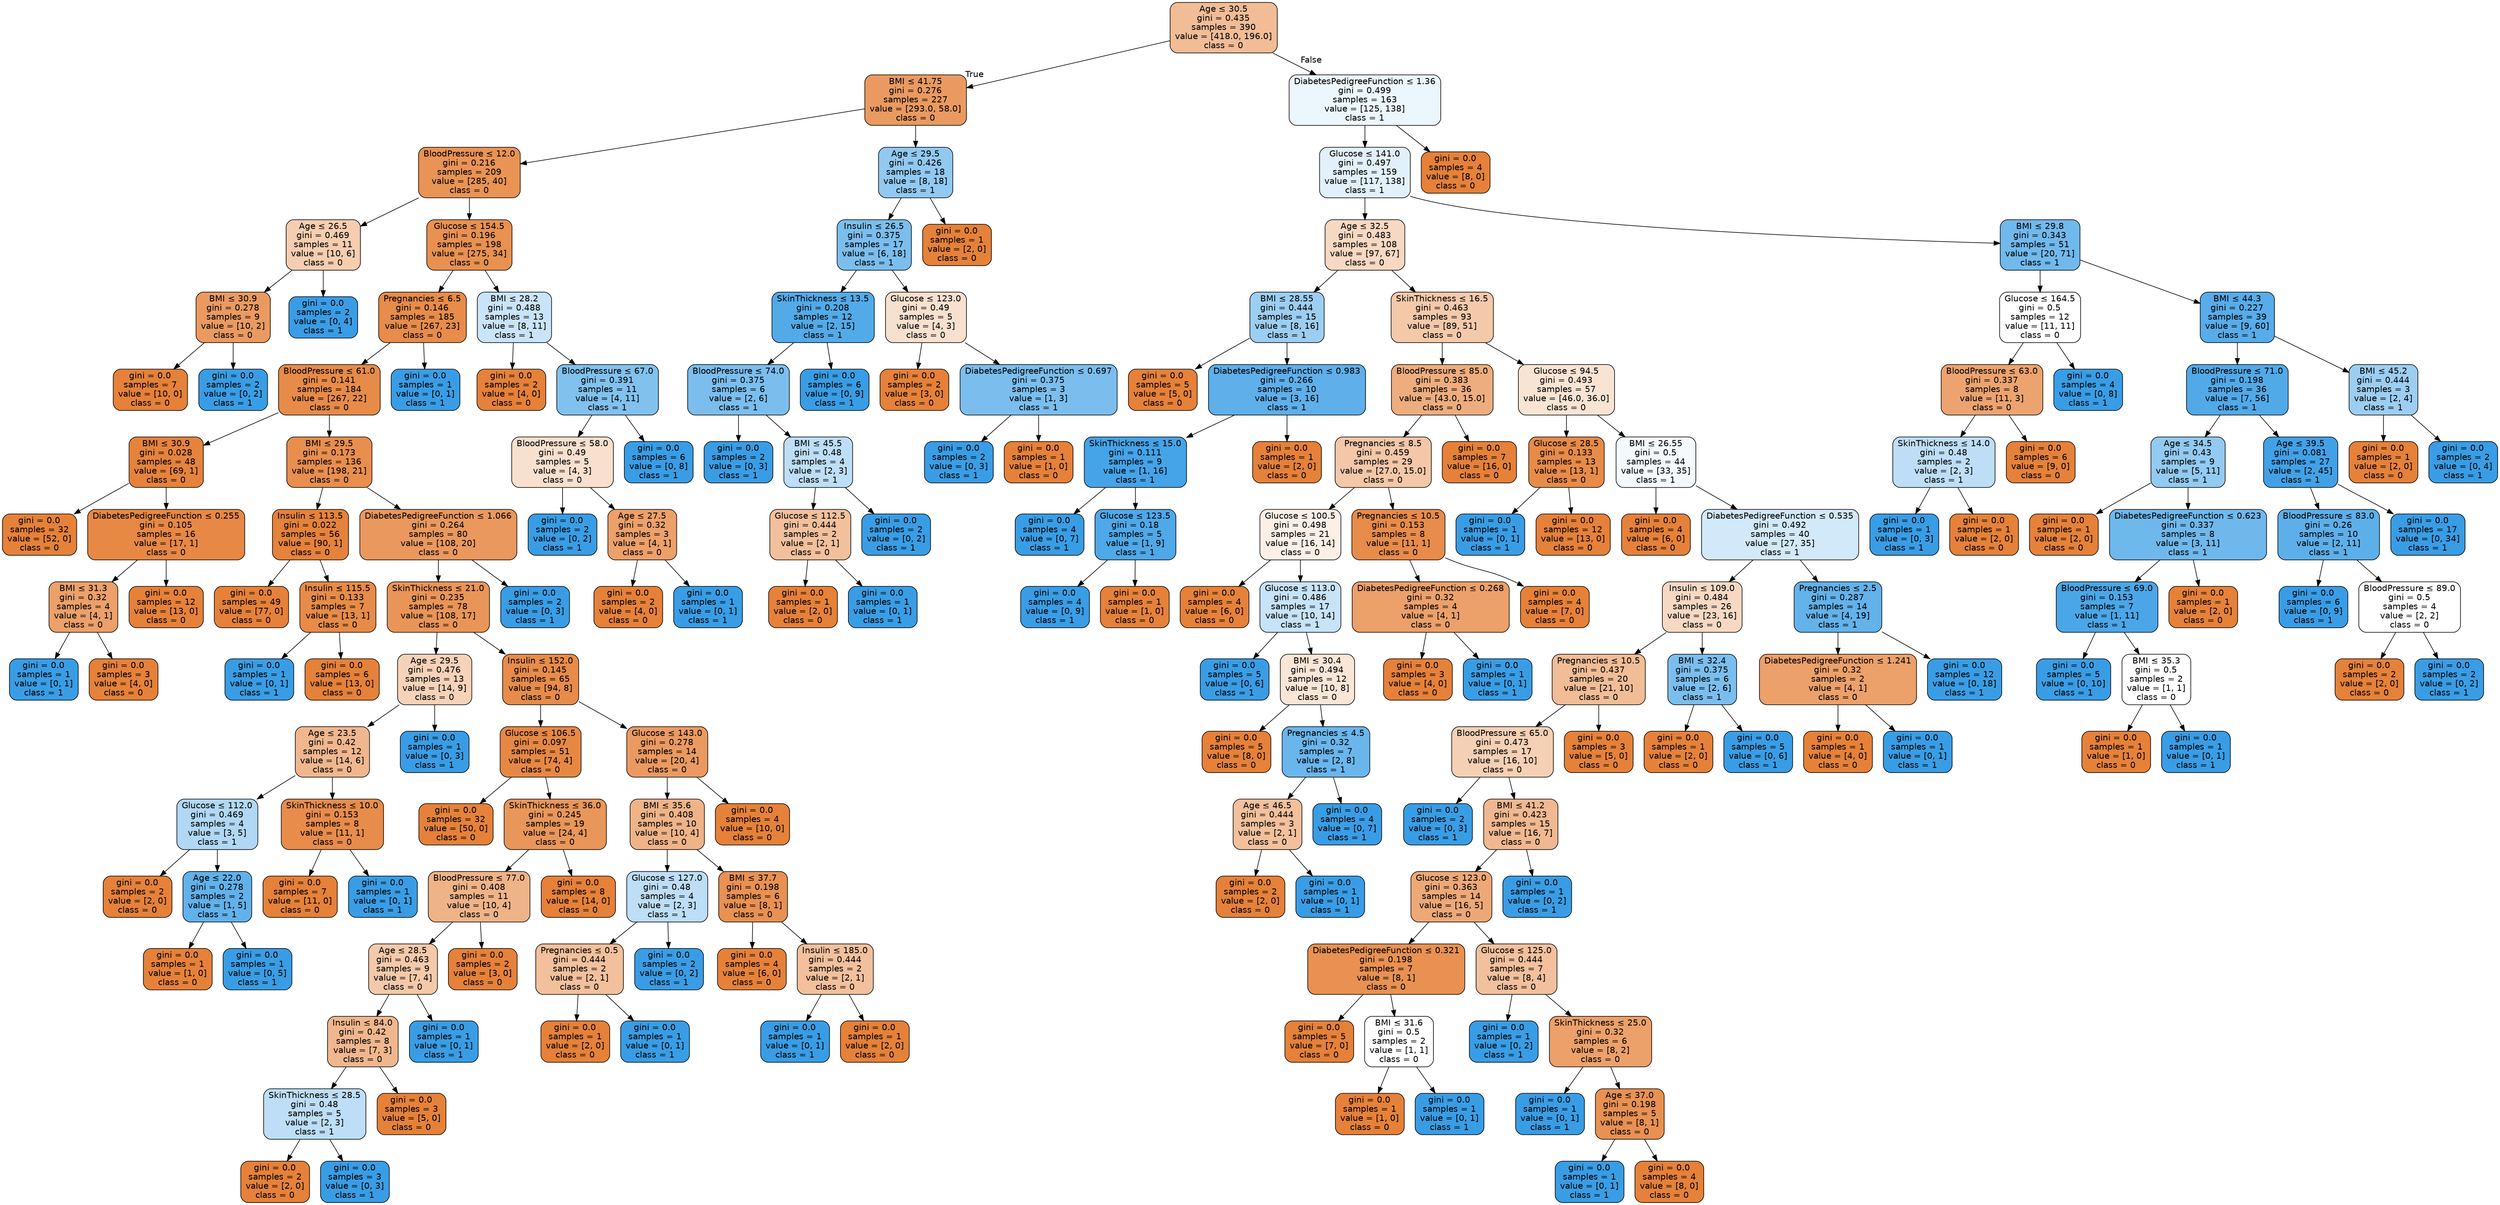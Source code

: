 digraph Tree {
node [shape=box, style="filled, rounded", color="black", fontname="helvetica"] ;
edge [fontname="helvetica"] ;
0 [label=<Age &le; 30.5<br/>gini = 0.435<br/>samples = 390<br/>value = [418.0, 196.0]<br/>class = 0>, fillcolor="#f1bc96"] ;
1 [label=<BMI &le; 41.75<br/>gini = 0.276<br/>samples = 227<br/>value = [293.0, 58.0]<br/>class = 0>, fillcolor="#ea9a60"] ;
0 -> 1 [labeldistance=2.5, labelangle=45, headlabel="True"] ;
2 [label=<BloodPressure &le; 12.0<br/>gini = 0.216<br/>samples = 209<br/>value = [285, 40]<br/>class = 0>, fillcolor="#e99355"] ;
1 -> 2 ;
3 [label=<Age &le; 26.5<br/>gini = 0.469<br/>samples = 11<br/>value = [10, 6]<br/>class = 0>, fillcolor="#f5cdb0"] ;
2 -> 3 ;
4 [label=<BMI &le; 30.9<br/>gini = 0.278<br/>samples = 9<br/>value = [10, 2]<br/>class = 0>, fillcolor="#ea9a61"] ;
3 -> 4 ;
5 [label=<gini = 0.0<br/>samples = 7<br/>value = [10, 0]<br/>class = 0>, fillcolor="#e58139"] ;
4 -> 5 ;
6 [label=<gini = 0.0<br/>samples = 2<br/>value = [0, 2]<br/>class = 1>, fillcolor="#399de5"] ;
4 -> 6 ;
7 [label=<gini = 0.0<br/>samples = 2<br/>value = [0, 4]<br/>class = 1>, fillcolor="#399de5"] ;
3 -> 7 ;
8 [label=<Glucose &le; 154.5<br/>gini = 0.196<br/>samples = 198<br/>value = [275, 34]<br/>class = 0>, fillcolor="#e89151"] ;
2 -> 8 ;
9 [label=<Pregnancies &le; 6.5<br/>gini = 0.146<br/>samples = 185<br/>value = [267, 23]<br/>class = 0>, fillcolor="#e78c4a"] ;
8 -> 9 ;
10 [label=<BloodPressure &le; 61.0<br/>gini = 0.141<br/>samples = 184<br/>value = [267, 22]<br/>class = 0>, fillcolor="#e78b49"] ;
9 -> 10 ;
11 [label=<BMI &le; 30.9<br/>gini = 0.028<br/>samples = 48<br/>value = [69, 1]<br/>class = 0>, fillcolor="#e5833c"] ;
10 -> 11 ;
12 [label=<gini = 0.0<br/>samples = 32<br/>value = [52, 0]<br/>class = 0>, fillcolor="#e58139"] ;
11 -> 12 ;
13 [label=<DiabetesPedigreeFunction &le; 0.255<br/>gini = 0.105<br/>samples = 16<br/>value = [17, 1]<br/>class = 0>, fillcolor="#e78845"] ;
11 -> 13 ;
14 [label=<BMI &le; 31.3<br/>gini = 0.32<br/>samples = 4<br/>value = [4, 1]<br/>class = 0>, fillcolor="#eca06a"] ;
13 -> 14 ;
15 [label=<gini = 0.0<br/>samples = 1<br/>value = [0, 1]<br/>class = 1>, fillcolor="#399de5"] ;
14 -> 15 ;
16 [label=<gini = 0.0<br/>samples = 3<br/>value = [4, 0]<br/>class = 0>, fillcolor="#e58139"] ;
14 -> 16 ;
17 [label=<gini = 0.0<br/>samples = 12<br/>value = [13, 0]<br/>class = 0>, fillcolor="#e58139"] ;
13 -> 17 ;
18 [label=<BMI &le; 29.5<br/>gini = 0.173<br/>samples = 136<br/>value = [198, 21]<br/>class = 0>, fillcolor="#e88e4e"] ;
10 -> 18 ;
19 [label=<Insulin &le; 113.5<br/>gini = 0.022<br/>samples = 56<br/>value = [90, 1]<br/>class = 0>, fillcolor="#e5823b"] ;
18 -> 19 ;
20 [label=<gini = 0.0<br/>samples = 49<br/>value = [77, 0]<br/>class = 0>, fillcolor="#e58139"] ;
19 -> 20 ;
21 [label=<Insulin &le; 115.5<br/>gini = 0.133<br/>samples = 7<br/>value = [13, 1]<br/>class = 0>, fillcolor="#e78b48"] ;
19 -> 21 ;
22 [label=<gini = 0.0<br/>samples = 1<br/>value = [0, 1]<br/>class = 1>, fillcolor="#399de5"] ;
21 -> 22 ;
23 [label=<gini = 0.0<br/>samples = 6<br/>value = [13, 0]<br/>class = 0>, fillcolor="#e58139"] ;
21 -> 23 ;
24 [label=<DiabetesPedigreeFunction &le; 1.066<br/>gini = 0.264<br/>samples = 80<br/>value = [108, 20]<br/>class = 0>, fillcolor="#ea985e"] ;
18 -> 24 ;
25 [label=<SkinThickness &le; 21.0<br/>gini = 0.235<br/>samples = 78<br/>value = [108, 17]<br/>class = 0>, fillcolor="#e99558"] ;
24 -> 25 ;
26 [label=<Age &le; 29.5<br/>gini = 0.476<br/>samples = 13<br/>value = [14, 9]<br/>class = 0>, fillcolor="#f6d2b8"] ;
25 -> 26 ;
27 [label=<Age &le; 23.5<br/>gini = 0.42<br/>samples = 12<br/>value = [14, 6]<br/>class = 0>, fillcolor="#f0b78e"] ;
26 -> 27 ;
28 [label=<Glucose &le; 112.0<br/>gini = 0.469<br/>samples = 4<br/>value = [3, 5]<br/>class = 1>, fillcolor="#b0d8f5"] ;
27 -> 28 ;
29 [label=<gini = 0.0<br/>samples = 2<br/>value = [2, 0]<br/>class = 0>, fillcolor="#e58139"] ;
28 -> 29 ;
30 [label=<Age &le; 22.0<br/>gini = 0.278<br/>samples = 2<br/>value = [1, 5]<br/>class = 1>, fillcolor="#61b1ea"] ;
28 -> 30 ;
31 [label=<gini = 0.0<br/>samples = 1<br/>value = [1, 0]<br/>class = 0>, fillcolor="#e58139"] ;
30 -> 31 ;
32 [label=<gini = 0.0<br/>samples = 1<br/>value = [0, 5]<br/>class = 1>, fillcolor="#399de5"] ;
30 -> 32 ;
33 [label=<SkinThickness &le; 10.0<br/>gini = 0.153<br/>samples = 8<br/>value = [11, 1]<br/>class = 0>, fillcolor="#e78c4b"] ;
27 -> 33 ;
34 [label=<gini = 0.0<br/>samples = 7<br/>value = [11, 0]<br/>class = 0>, fillcolor="#e58139"] ;
33 -> 34 ;
35 [label=<gini = 0.0<br/>samples = 1<br/>value = [0, 1]<br/>class = 1>, fillcolor="#399de5"] ;
33 -> 35 ;
36 [label=<gini = 0.0<br/>samples = 1<br/>value = [0, 3]<br/>class = 1>, fillcolor="#399de5"] ;
26 -> 36 ;
37 [label=<Insulin &le; 152.0<br/>gini = 0.145<br/>samples = 65<br/>value = [94, 8]<br/>class = 0>, fillcolor="#e78c4a"] ;
25 -> 37 ;
38 [label=<Glucose &le; 106.5<br/>gini = 0.097<br/>samples = 51<br/>value = [74, 4]<br/>class = 0>, fillcolor="#e68844"] ;
37 -> 38 ;
39 [label=<gini = 0.0<br/>samples = 32<br/>value = [50, 0]<br/>class = 0>, fillcolor="#e58139"] ;
38 -> 39 ;
40 [label=<SkinThickness &le; 36.0<br/>gini = 0.245<br/>samples = 19<br/>value = [24, 4]<br/>class = 0>, fillcolor="#e9965a"] ;
38 -> 40 ;
41 [label=<BloodPressure &le; 77.0<br/>gini = 0.408<br/>samples = 11<br/>value = [10, 4]<br/>class = 0>, fillcolor="#efb388"] ;
40 -> 41 ;
42 [label=<Age &le; 28.5<br/>gini = 0.463<br/>samples = 9<br/>value = [7, 4]<br/>class = 0>, fillcolor="#f4c9aa"] ;
41 -> 42 ;
43 [label=<Insulin &le; 84.0<br/>gini = 0.42<br/>samples = 8<br/>value = [7, 3]<br/>class = 0>, fillcolor="#f0b78e"] ;
42 -> 43 ;
44 [label=<SkinThickness &le; 28.5<br/>gini = 0.48<br/>samples = 5<br/>value = [2, 3]<br/>class = 1>, fillcolor="#bddef6"] ;
43 -> 44 ;
45 [label=<gini = 0.0<br/>samples = 2<br/>value = [2, 0]<br/>class = 0>, fillcolor="#e58139"] ;
44 -> 45 ;
46 [label=<gini = 0.0<br/>samples = 3<br/>value = [0, 3]<br/>class = 1>, fillcolor="#399de5"] ;
44 -> 46 ;
47 [label=<gini = 0.0<br/>samples = 3<br/>value = [5, 0]<br/>class = 0>, fillcolor="#e58139"] ;
43 -> 47 ;
48 [label=<gini = 0.0<br/>samples = 1<br/>value = [0, 1]<br/>class = 1>, fillcolor="#399de5"] ;
42 -> 48 ;
49 [label=<gini = 0.0<br/>samples = 2<br/>value = [3, 0]<br/>class = 0>, fillcolor="#e58139"] ;
41 -> 49 ;
50 [label=<gini = 0.0<br/>samples = 8<br/>value = [14, 0]<br/>class = 0>, fillcolor="#e58139"] ;
40 -> 50 ;
51 [label=<Glucose &le; 143.0<br/>gini = 0.278<br/>samples = 14<br/>value = [20, 4]<br/>class = 0>, fillcolor="#ea9a61"] ;
37 -> 51 ;
52 [label=<BMI &le; 35.6<br/>gini = 0.408<br/>samples = 10<br/>value = [10, 4]<br/>class = 0>, fillcolor="#efb388"] ;
51 -> 52 ;
53 [label=<Glucose &le; 127.0<br/>gini = 0.48<br/>samples = 4<br/>value = [2, 3]<br/>class = 1>, fillcolor="#bddef6"] ;
52 -> 53 ;
54 [label=<Pregnancies &le; 0.5<br/>gini = 0.444<br/>samples = 2<br/>value = [2, 1]<br/>class = 0>, fillcolor="#f2c09c"] ;
53 -> 54 ;
55 [label=<gini = 0.0<br/>samples = 1<br/>value = [2, 0]<br/>class = 0>, fillcolor="#e58139"] ;
54 -> 55 ;
56 [label=<gini = 0.0<br/>samples = 1<br/>value = [0, 1]<br/>class = 1>, fillcolor="#399de5"] ;
54 -> 56 ;
57 [label=<gini = 0.0<br/>samples = 2<br/>value = [0, 2]<br/>class = 1>, fillcolor="#399de5"] ;
53 -> 57 ;
58 [label=<BMI &le; 37.7<br/>gini = 0.198<br/>samples = 6<br/>value = [8, 1]<br/>class = 0>, fillcolor="#e89152"] ;
52 -> 58 ;
59 [label=<gini = 0.0<br/>samples = 4<br/>value = [6, 0]<br/>class = 0>, fillcolor="#e58139"] ;
58 -> 59 ;
60 [label=<Insulin &le; 185.0<br/>gini = 0.444<br/>samples = 2<br/>value = [2, 1]<br/>class = 0>, fillcolor="#f2c09c"] ;
58 -> 60 ;
61 [label=<gini = 0.0<br/>samples = 1<br/>value = [0, 1]<br/>class = 1>, fillcolor="#399de5"] ;
60 -> 61 ;
62 [label=<gini = 0.0<br/>samples = 1<br/>value = [2, 0]<br/>class = 0>, fillcolor="#e58139"] ;
60 -> 62 ;
63 [label=<gini = 0.0<br/>samples = 4<br/>value = [10, 0]<br/>class = 0>, fillcolor="#e58139"] ;
51 -> 63 ;
64 [label=<gini = 0.0<br/>samples = 2<br/>value = [0, 3]<br/>class = 1>, fillcolor="#399de5"] ;
24 -> 64 ;
65 [label=<gini = 0.0<br/>samples = 1<br/>value = [0, 1]<br/>class = 1>, fillcolor="#399de5"] ;
9 -> 65 ;
66 [label=<BMI &le; 28.2<br/>gini = 0.488<br/>samples = 13<br/>value = [8, 11]<br/>class = 1>, fillcolor="#c9e4f8"] ;
8 -> 66 ;
67 [label=<gini = 0.0<br/>samples = 2<br/>value = [4, 0]<br/>class = 0>, fillcolor="#e58139"] ;
66 -> 67 ;
68 [label=<BloodPressure &le; 67.0<br/>gini = 0.391<br/>samples = 11<br/>value = [4, 11]<br/>class = 1>, fillcolor="#81c1ee"] ;
66 -> 68 ;
69 [label=<BloodPressure &le; 58.0<br/>gini = 0.49<br/>samples = 5<br/>value = [4, 3]<br/>class = 0>, fillcolor="#f8e0ce"] ;
68 -> 69 ;
70 [label=<gini = 0.0<br/>samples = 2<br/>value = [0, 2]<br/>class = 1>, fillcolor="#399de5"] ;
69 -> 70 ;
71 [label=<Age &le; 27.5<br/>gini = 0.32<br/>samples = 3<br/>value = [4, 1]<br/>class = 0>, fillcolor="#eca06a"] ;
69 -> 71 ;
72 [label=<gini = 0.0<br/>samples = 2<br/>value = [4, 0]<br/>class = 0>, fillcolor="#e58139"] ;
71 -> 72 ;
73 [label=<gini = 0.0<br/>samples = 1<br/>value = [0, 1]<br/>class = 1>, fillcolor="#399de5"] ;
71 -> 73 ;
74 [label=<gini = 0.0<br/>samples = 6<br/>value = [0, 8]<br/>class = 1>, fillcolor="#399de5"] ;
68 -> 74 ;
75 [label=<Age &le; 29.5<br/>gini = 0.426<br/>samples = 18<br/>value = [8, 18]<br/>class = 1>, fillcolor="#91c9f1"] ;
1 -> 75 ;
76 [label=<Insulin &le; 26.5<br/>gini = 0.375<br/>samples = 17<br/>value = [6, 18]<br/>class = 1>, fillcolor="#7bbeee"] ;
75 -> 76 ;
77 [label=<SkinThickness &le; 13.5<br/>gini = 0.208<br/>samples = 12<br/>value = [2, 15]<br/>class = 1>, fillcolor="#53aae8"] ;
76 -> 77 ;
78 [label=<BloodPressure &le; 74.0<br/>gini = 0.375<br/>samples = 6<br/>value = [2, 6]<br/>class = 1>, fillcolor="#7bbeee"] ;
77 -> 78 ;
79 [label=<gini = 0.0<br/>samples = 2<br/>value = [0, 3]<br/>class = 1>, fillcolor="#399de5"] ;
78 -> 79 ;
80 [label=<BMI &le; 45.5<br/>gini = 0.48<br/>samples = 4<br/>value = [2, 3]<br/>class = 1>, fillcolor="#bddef6"] ;
78 -> 80 ;
81 [label=<Glucose &le; 112.5<br/>gini = 0.444<br/>samples = 2<br/>value = [2, 1]<br/>class = 0>, fillcolor="#f2c09c"] ;
80 -> 81 ;
82 [label=<gini = 0.0<br/>samples = 1<br/>value = [2, 0]<br/>class = 0>, fillcolor="#e58139"] ;
81 -> 82 ;
83 [label=<gini = 0.0<br/>samples = 1<br/>value = [0, 1]<br/>class = 1>, fillcolor="#399de5"] ;
81 -> 83 ;
84 [label=<gini = 0.0<br/>samples = 2<br/>value = [0, 2]<br/>class = 1>, fillcolor="#399de5"] ;
80 -> 84 ;
85 [label=<gini = 0.0<br/>samples = 6<br/>value = [0, 9]<br/>class = 1>, fillcolor="#399de5"] ;
77 -> 85 ;
86 [label=<Glucose &le; 123.0<br/>gini = 0.49<br/>samples = 5<br/>value = [4, 3]<br/>class = 0>, fillcolor="#f8e0ce"] ;
76 -> 86 ;
87 [label=<gini = 0.0<br/>samples = 2<br/>value = [3, 0]<br/>class = 0>, fillcolor="#e58139"] ;
86 -> 87 ;
88 [label=<DiabetesPedigreeFunction &le; 0.697<br/>gini = 0.375<br/>samples = 3<br/>value = [1, 3]<br/>class = 1>, fillcolor="#7bbeee"] ;
86 -> 88 ;
89 [label=<gini = 0.0<br/>samples = 2<br/>value = [0, 3]<br/>class = 1>, fillcolor="#399de5"] ;
88 -> 89 ;
90 [label=<gini = 0.0<br/>samples = 1<br/>value = [1, 0]<br/>class = 0>, fillcolor="#e58139"] ;
88 -> 90 ;
91 [label=<gini = 0.0<br/>samples = 1<br/>value = [2, 0]<br/>class = 0>, fillcolor="#e58139"] ;
75 -> 91 ;
92 [label=<DiabetesPedigreeFunction &le; 1.36<br/>gini = 0.499<br/>samples = 163<br/>value = [125, 138]<br/>class = 1>, fillcolor="#ecf6fd"] ;
0 -> 92 [labeldistance=2.5, labelangle=-45, headlabel="False"] ;
93 [label=<Glucose &le; 141.0<br/>gini = 0.497<br/>samples = 159<br/>value = [117, 138]<br/>class = 1>, fillcolor="#e1f0fb"] ;
92 -> 93 ;
94 [label=<Age &le; 32.5<br/>gini = 0.483<br/>samples = 108<br/>value = [97, 67]<br/>class = 0>, fillcolor="#f7d8c2"] ;
93 -> 94 ;
95 [label=<BMI &le; 28.55<br/>gini = 0.444<br/>samples = 15<br/>value = [8, 16]<br/>class = 1>, fillcolor="#9ccef2"] ;
94 -> 95 ;
96 [label=<gini = 0.0<br/>samples = 5<br/>value = [5, 0]<br/>class = 0>, fillcolor="#e58139"] ;
95 -> 96 ;
97 [label=<DiabetesPedigreeFunction &le; 0.983<br/>gini = 0.266<br/>samples = 10<br/>value = [3, 16]<br/>class = 1>, fillcolor="#5eafea"] ;
95 -> 97 ;
98 [label=<SkinThickness &le; 15.0<br/>gini = 0.111<br/>samples = 9<br/>value = [1, 16]<br/>class = 1>, fillcolor="#45a3e7"] ;
97 -> 98 ;
99 [label=<gini = 0.0<br/>samples = 4<br/>value = [0, 7]<br/>class = 1>, fillcolor="#399de5"] ;
98 -> 99 ;
100 [label=<Glucose &le; 123.5<br/>gini = 0.18<br/>samples = 5<br/>value = [1, 9]<br/>class = 1>, fillcolor="#4fa8e8"] ;
98 -> 100 ;
101 [label=<gini = 0.0<br/>samples = 4<br/>value = [0, 9]<br/>class = 1>, fillcolor="#399de5"] ;
100 -> 101 ;
102 [label=<gini = 0.0<br/>samples = 1<br/>value = [1, 0]<br/>class = 0>, fillcolor="#e58139"] ;
100 -> 102 ;
103 [label=<gini = 0.0<br/>samples = 1<br/>value = [2, 0]<br/>class = 0>, fillcolor="#e58139"] ;
97 -> 103 ;
104 [label=<SkinThickness &le; 16.5<br/>gini = 0.463<br/>samples = 93<br/>value = [89, 51]<br/>class = 0>, fillcolor="#f4c9aa"] ;
94 -> 104 ;
105 [label=<BloodPressure &le; 85.0<br/>gini = 0.383<br/>samples = 36<br/>value = [43.0, 15.0]<br/>class = 0>, fillcolor="#eead7e"] ;
104 -> 105 ;
106 [label=<Pregnancies &le; 8.5<br/>gini = 0.459<br/>samples = 29<br/>value = [27.0, 15.0]<br/>class = 0>, fillcolor="#f3c7a7"] ;
105 -> 106 ;
107 [label=<Glucose &le; 100.5<br/>gini = 0.498<br/>samples = 21<br/>value = [16, 14]<br/>class = 0>, fillcolor="#fcefe6"] ;
106 -> 107 ;
108 [label=<gini = 0.0<br/>samples = 4<br/>value = [6, 0]<br/>class = 0>, fillcolor="#e58139"] ;
107 -> 108 ;
109 [label=<Glucose &le; 113.0<br/>gini = 0.486<br/>samples = 17<br/>value = [10, 14]<br/>class = 1>, fillcolor="#c6e3f8"] ;
107 -> 109 ;
110 [label=<gini = 0.0<br/>samples = 5<br/>value = [0, 6]<br/>class = 1>, fillcolor="#399de5"] ;
109 -> 110 ;
111 [label=<BMI &le; 30.4<br/>gini = 0.494<br/>samples = 12<br/>value = [10, 8]<br/>class = 0>, fillcolor="#fae6d7"] ;
109 -> 111 ;
112 [label=<gini = 0.0<br/>samples = 5<br/>value = [8, 0]<br/>class = 0>, fillcolor="#e58139"] ;
111 -> 112 ;
113 [label=<Pregnancies &le; 4.5<br/>gini = 0.32<br/>samples = 7<br/>value = [2, 8]<br/>class = 1>, fillcolor="#6ab6ec"] ;
111 -> 113 ;
114 [label=<Age &le; 46.5<br/>gini = 0.444<br/>samples = 3<br/>value = [2, 1]<br/>class = 0>, fillcolor="#f2c09c"] ;
113 -> 114 ;
115 [label=<gini = 0.0<br/>samples = 2<br/>value = [2, 0]<br/>class = 0>, fillcolor="#e58139"] ;
114 -> 115 ;
116 [label=<gini = 0.0<br/>samples = 1<br/>value = [0, 1]<br/>class = 1>, fillcolor="#399de5"] ;
114 -> 116 ;
117 [label=<gini = 0.0<br/>samples = 4<br/>value = [0, 7]<br/>class = 1>, fillcolor="#399de5"] ;
113 -> 117 ;
118 [label=<Pregnancies &le; 10.5<br/>gini = 0.153<br/>samples = 8<br/>value = [11, 1]<br/>class = 0>, fillcolor="#e78c4b"] ;
106 -> 118 ;
119 [label=<DiabetesPedigreeFunction &le; 0.268<br/>gini = 0.32<br/>samples = 4<br/>value = [4, 1]<br/>class = 0>, fillcolor="#eca06a"] ;
118 -> 119 ;
120 [label=<gini = 0.0<br/>samples = 3<br/>value = [4, 0]<br/>class = 0>, fillcolor="#e58139"] ;
119 -> 120 ;
121 [label=<gini = 0.0<br/>samples = 1<br/>value = [0, 1]<br/>class = 1>, fillcolor="#399de5"] ;
119 -> 121 ;
122 [label=<gini = 0.0<br/>samples = 4<br/>value = [7, 0]<br/>class = 0>, fillcolor="#e58139"] ;
118 -> 122 ;
123 [label=<gini = 0.0<br/>samples = 7<br/>value = [16, 0]<br/>class = 0>, fillcolor="#e58139"] ;
105 -> 123 ;
124 [label=<Glucose &le; 94.5<br/>gini = 0.493<br/>samples = 57<br/>value = [46.0, 36.0]<br/>class = 0>, fillcolor="#f9e4d4"] ;
104 -> 124 ;
125 [label=<Glucose &le; 28.5<br/>gini = 0.133<br/>samples = 13<br/>value = [13, 1]<br/>class = 0>, fillcolor="#e78b48"] ;
124 -> 125 ;
126 [label=<gini = 0.0<br/>samples = 1<br/>value = [0, 1]<br/>class = 1>, fillcolor="#399de5"] ;
125 -> 126 ;
127 [label=<gini = 0.0<br/>samples = 12<br/>value = [13, 0]<br/>class = 0>, fillcolor="#e58139"] ;
125 -> 127 ;
128 [label=<BMI &le; 26.55<br/>gini = 0.5<br/>samples = 44<br/>value = [33, 35]<br/>class = 1>, fillcolor="#f4f9fe"] ;
124 -> 128 ;
129 [label=<gini = 0.0<br/>samples = 4<br/>value = [6, 0]<br/>class = 0>, fillcolor="#e58139"] ;
128 -> 129 ;
130 [label=<DiabetesPedigreeFunction &le; 0.535<br/>gini = 0.492<br/>samples = 40<br/>value = [27, 35]<br/>class = 1>, fillcolor="#d2e9f9"] ;
128 -> 130 ;
131 [label=<Insulin &le; 109.0<br/>gini = 0.484<br/>samples = 26<br/>value = [23, 16]<br/>class = 0>, fillcolor="#f7d9c3"] ;
130 -> 131 ;
132 [label=<Pregnancies &le; 10.5<br/>gini = 0.437<br/>samples = 20<br/>value = [21, 10]<br/>class = 0>, fillcolor="#f1bd97"] ;
131 -> 132 ;
133 [label=<BloodPressure &le; 65.0<br/>gini = 0.473<br/>samples = 17<br/>value = [16, 10]<br/>class = 0>, fillcolor="#f5d0b5"] ;
132 -> 133 ;
134 [label=<gini = 0.0<br/>samples = 2<br/>value = [0, 3]<br/>class = 1>, fillcolor="#399de5"] ;
133 -> 134 ;
135 [label=<BMI &le; 41.2<br/>gini = 0.423<br/>samples = 15<br/>value = [16, 7]<br/>class = 0>, fillcolor="#f0b890"] ;
133 -> 135 ;
136 [label=<Glucose &le; 123.0<br/>gini = 0.363<br/>samples = 14<br/>value = [16, 5]<br/>class = 0>, fillcolor="#eda877"] ;
135 -> 136 ;
137 [label=<DiabetesPedigreeFunction &le; 0.321<br/>gini = 0.198<br/>samples = 7<br/>value = [8, 1]<br/>class = 0>, fillcolor="#e89152"] ;
136 -> 137 ;
138 [label=<gini = 0.0<br/>samples = 5<br/>value = [7, 0]<br/>class = 0>, fillcolor="#e58139"] ;
137 -> 138 ;
139 [label=<BMI &le; 31.6<br/>gini = 0.5<br/>samples = 2<br/>value = [1, 1]<br/>class = 0>, fillcolor="#ffffff"] ;
137 -> 139 ;
140 [label=<gini = 0.0<br/>samples = 1<br/>value = [1, 0]<br/>class = 0>, fillcolor="#e58139"] ;
139 -> 140 ;
141 [label=<gini = 0.0<br/>samples = 1<br/>value = [0, 1]<br/>class = 1>, fillcolor="#399de5"] ;
139 -> 141 ;
142 [label=<Glucose &le; 125.0<br/>gini = 0.444<br/>samples = 7<br/>value = [8, 4]<br/>class = 0>, fillcolor="#f2c09c"] ;
136 -> 142 ;
143 [label=<gini = 0.0<br/>samples = 1<br/>value = [0, 2]<br/>class = 1>, fillcolor="#399de5"] ;
142 -> 143 ;
144 [label=<SkinThickness &le; 25.0<br/>gini = 0.32<br/>samples = 6<br/>value = [8, 2]<br/>class = 0>, fillcolor="#eca06a"] ;
142 -> 144 ;
145 [label=<gini = 0.0<br/>samples = 1<br/>value = [0, 1]<br/>class = 1>, fillcolor="#399de5"] ;
144 -> 145 ;
146 [label=<Age &le; 37.0<br/>gini = 0.198<br/>samples = 5<br/>value = [8, 1]<br/>class = 0>, fillcolor="#e89152"] ;
144 -> 146 ;
147 [label=<gini = 0.0<br/>samples = 1<br/>value = [0, 1]<br/>class = 1>, fillcolor="#399de5"] ;
146 -> 147 ;
148 [label=<gini = 0.0<br/>samples = 4<br/>value = [8, 0]<br/>class = 0>, fillcolor="#e58139"] ;
146 -> 148 ;
149 [label=<gini = 0.0<br/>samples = 1<br/>value = [0, 2]<br/>class = 1>, fillcolor="#399de5"] ;
135 -> 149 ;
150 [label=<gini = 0.0<br/>samples = 3<br/>value = [5, 0]<br/>class = 0>, fillcolor="#e58139"] ;
132 -> 150 ;
151 [label=<BMI &le; 32.4<br/>gini = 0.375<br/>samples = 6<br/>value = [2, 6]<br/>class = 1>, fillcolor="#7bbeee"] ;
131 -> 151 ;
152 [label=<gini = 0.0<br/>samples = 1<br/>value = [2, 0]<br/>class = 0>, fillcolor="#e58139"] ;
151 -> 152 ;
153 [label=<gini = 0.0<br/>samples = 5<br/>value = [0, 6]<br/>class = 1>, fillcolor="#399de5"] ;
151 -> 153 ;
154 [label=<Pregnancies &le; 2.5<br/>gini = 0.287<br/>samples = 14<br/>value = [4, 19]<br/>class = 1>, fillcolor="#63b2ea"] ;
130 -> 154 ;
155 [label=<DiabetesPedigreeFunction &le; 1.241<br/>gini = 0.32<br/>samples = 2<br/>value = [4, 1]<br/>class = 0>, fillcolor="#eca06a"] ;
154 -> 155 ;
156 [label=<gini = 0.0<br/>samples = 1<br/>value = [4, 0]<br/>class = 0>, fillcolor="#e58139"] ;
155 -> 156 ;
157 [label=<gini = 0.0<br/>samples = 1<br/>value = [0, 1]<br/>class = 1>, fillcolor="#399de5"] ;
155 -> 157 ;
158 [label=<gini = 0.0<br/>samples = 12<br/>value = [0, 18]<br/>class = 1>, fillcolor="#399de5"] ;
154 -> 158 ;
159 [label=<BMI &le; 29.8<br/>gini = 0.343<br/>samples = 51<br/>value = [20, 71]<br/>class = 1>, fillcolor="#71b9ec"] ;
93 -> 159 ;
160 [label=<Glucose &le; 164.5<br/>gini = 0.5<br/>samples = 12<br/>value = [11, 11]<br/>class = 0>, fillcolor="#ffffff"] ;
159 -> 160 ;
161 [label=<BloodPressure &le; 63.0<br/>gini = 0.337<br/>samples = 8<br/>value = [11, 3]<br/>class = 0>, fillcolor="#eca36f"] ;
160 -> 161 ;
162 [label=<SkinThickness &le; 14.0<br/>gini = 0.48<br/>samples = 2<br/>value = [2, 3]<br/>class = 1>, fillcolor="#bddef6"] ;
161 -> 162 ;
163 [label=<gini = 0.0<br/>samples = 1<br/>value = [0, 3]<br/>class = 1>, fillcolor="#399de5"] ;
162 -> 163 ;
164 [label=<gini = 0.0<br/>samples = 1<br/>value = [2, 0]<br/>class = 0>, fillcolor="#e58139"] ;
162 -> 164 ;
165 [label=<gini = 0.0<br/>samples = 6<br/>value = [9, 0]<br/>class = 0>, fillcolor="#e58139"] ;
161 -> 165 ;
166 [label=<gini = 0.0<br/>samples = 4<br/>value = [0, 8]<br/>class = 1>, fillcolor="#399de5"] ;
160 -> 166 ;
167 [label=<BMI &le; 44.3<br/>gini = 0.227<br/>samples = 39<br/>value = [9, 60]<br/>class = 1>, fillcolor="#57ace9"] ;
159 -> 167 ;
168 [label=<BloodPressure &le; 71.0<br/>gini = 0.198<br/>samples = 36<br/>value = [7, 56]<br/>class = 1>, fillcolor="#52a9e8"] ;
167 -> 168 ;
169 [label=<Age &le; 34.5<br/>gini = 0.43<br/>samples = 9<br/>value = [5, 11]<br/>class = 1>, fillcolor="#93caf1"] ;
168 -> 169 ;
170 [label=<gini = 0.0<br/>samples = 1<br/>value = [2, 0]<br/>class = 0>, fillcolor="#e58139"] ;
169 -> 170 ;
171 [label=<DiabetesPedigreeFunction &le; 0.623<br/>gini = 0.337<br/>samples = 8<br/>value = [3, 11]<br/>class = 1>, fillcolor="#6fb8ec"] ;
169 -> 171 ;
172 [label=<BloodPressure &le; 69.0<br/>gini = 0.153<br/>samples = 7<br/>value = [1, 11]<br/>class = 1>, fillcolor="#4ba6e7"] ;
171 -> 172 ;
173 [label=<gini = 0.0<br/>samples = 5<br/>value = [0, 10]<br/>class = 1>, fillcolor="#399de5"] ;
172 -> 173 ;
174 [label=<BMI &le; 35.3<br/>gini = 0.5<br/>samples = 2<br/>value = [1, 1]<br/>class = 0>, fillcolor="#ffffff"] ;
172 -> 174 ;
175 [label=<gini = 0.0<br/>samples = 1<br/>value = [1, 0]<br/>class = 0>, fillcolor="#e58139"] ;
174 -> 175 ;
176 [label=<gini = 0.0<br/>samples = 1<br/>value = [0, 1]<br/>class = 1>, fillcolor="#399de5"] ;
174 -> 176 ;
177 [label=<gini = 0.0<br/>samples = 1<br/>value = [2, 0]<br/>class = 0>, fillcolor="#e58139"] ;
171 -> 177 ;
178 [label=<Age &le; 39.5<br/>gini = 0.081<br/>samples = 27<br/>value = [2, 45]<br/>class = 1>, fillcolor="#42a1e6"] ;
168 -> 178 ;
179 [label=<BloodPressure &le; 83.0<br/>gini = 0.26<br/>samples = 10<br/>value = [2, 11]<br/>class = 1>, fillcolor="#5dafea"] ;
178 -> 179 ;
180 [label=<gini = 0.0<br/>samples = 6<br/>value = [0, 9]<br/>class = 1>, fillcolor="#399de5"] ;
179 -> 180 ;
181 [label=<BloodPressure &le; 89.0<br/>gini = 0.5<br/>samples = 4<br/>value = [2, 2]<br/>class = 0>, fillcolor="#ffffff"] ;
179 -> 181 ;
182 [label=<gini = 0.0<br/>samples = 2<br/>value = [2, 0]<br/>class = 0>, fillcolor="#e58139"] ;
181 -> 182 ;
183 [label=<gini = 0.0<br/>samples = 2<br/>value = [0, 2]<br/>class = 1>, fillcolor="#399de5"] ;
181 -> 183 ;
184 [label=<gini = 0.0<br/>samples = 17<br/>value = [0, 34]<br/>class = 1>, fillcolor="#399de5"] ;
178 -> 184 ;
185 [label=<BMI &le; 45.2<br/>gini = 0.444<br/>samples = 3<br/>value = [2, 4]<br/>class = 1>, fillcolor="#9ccef2"] ;
167 -> 185 ;
186 [label=<gini = 0.0<br/>samples = 1<br/>value = [2, 0]<br/>class = 0>, fillcolor="#e58139"] ;
185 -> 186 ;
187 [label=<gini = 0.0<br/>samples = 2<br/>value = [0, 4]<br/>class = 1>, fillcolor="#399de5"] ;
185 -> 187 ;
188 [label=<gini = 0.0<br/>samples = 4<br/>value = [8, 0]<br/>class = 0>, fillcolor="#e58139"] ;
92 -> 188 ;
}
